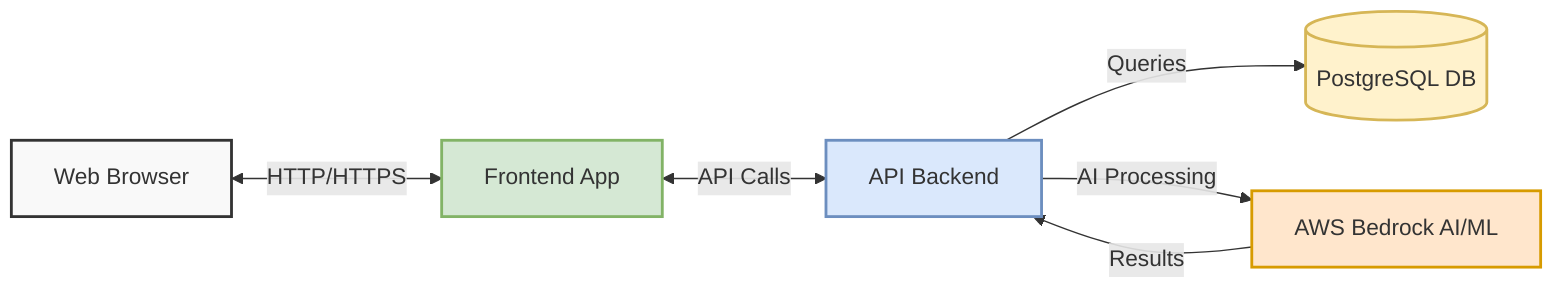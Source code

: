 graph LR
    A[Web Browser] <-->|HTTP/HTTPS| B[Frontend App]
    B <-->|API Calls| C[API Backend]
    C -->|Queries| D[(PostgreSQL DB)]
    C -->|AI Processing| E[AWS Bedrock AI/ML]
    E -->|Results| C
    
    style A fill:#f9f9f9,stroke:#333,stroke-width:2px
    style B fill:#d5e8d4,stroke:#82b366,stroke-width:2px
    style C fill:#dae8fc,stroke:#6c8ebf,stroke-width:2px
    style D fill:#fff2cc,stroke:#d6b656,stroke-width:2px
    style E fill:#ffe6cc,stroke:#d79b00,stroke-width:2px